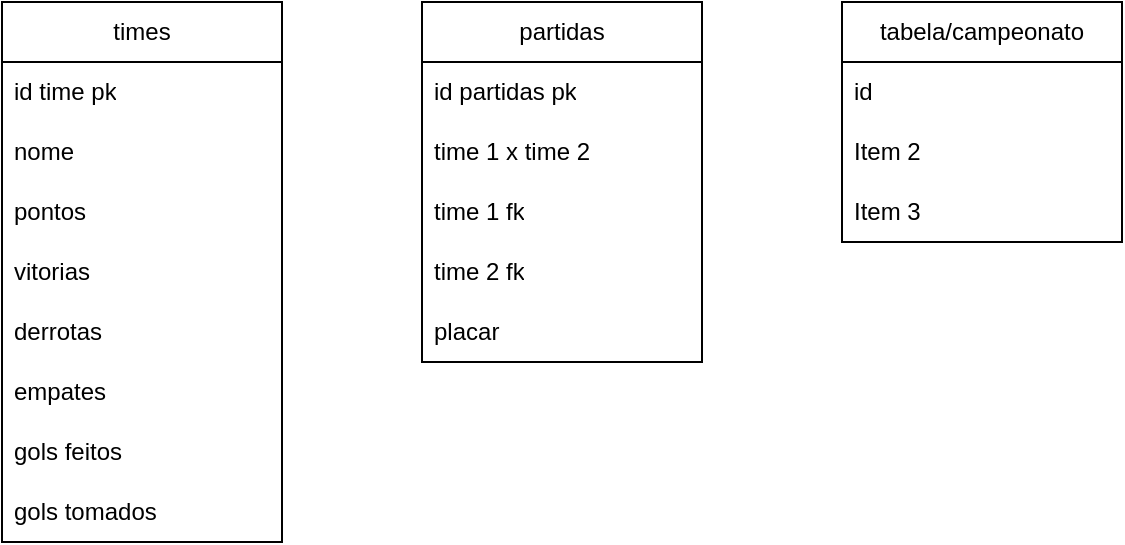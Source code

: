 <mxfile version="21.2.9" type="device">
  <diagram name="Página-1" id="ssvmtktiPDAaD_NnS5Ga">
    <mxGraphModel dx="954" dy="584" grid="1" gridSize="10" guides="1" tooltips="1" connect="1" arrows="1" fold="1" page="1" pageScale="1" pageWidth="827" pageHeight="1169" math="0" shadow="0">
      <root>
        <mxCell id="0" />
        <mxCell id="1" parent="0" />
        <mxCell id="tIK8AtKh1MUFHJinKN8w-1" value="times" style="swimlane;fontStyle=0;childLayout=stackLayout;horizontal=1;startSize=30;horizontalStack=0;resizeParent=1;resizeParentMax=0;resizeLast=0;collapsible=1;marginBottom=0;whiteSpace=wrap;html=1;" parent="1" vertex="1">
          <mxGeometry x="120" y="190" width="140" height="270" as="geometry" />
        </mxCell>
        <mxCell id="tIK8AtKh1MUFHJinKN8w-2" value="id time pk" style="text;strokeColor=none;fillColor=none;align=left;verticalAlign=middle;spacingLeft=4;spacingRight=4;overflow=hidden;points=[[0,0.5],[1,0.5]];portConstraint=eastwest;rotatable=0;whiteSpace=wrap;html=1;" parent="tIK8AtKh1MUFHJinKN8w-1" vertex="1">
          <mxGeometry y="30" width="140" height="30" as="geometry" />
        </mxCell>
        <mxCell id="tIK8AtKh1MUFHJinKN8w-3" value="nome" style="text;strokeColor=none;fillColor=none;align=left;verticalAlign=middle;spacingLeft=4;spacingRight=4;overflow=hidden;points=[[0,0.5],[1,0.5]];portConstraint=eastwest;rotatable=0;whiteSpace=wrap;html=1;" parent="tIK8AtKh1MUFHJinKN8w-1" vertex="1">
          <mxGeometry y="60" width="140" height="30" as="geometry" />
        </mxCell>
        <mxCell id="piBWHa5pE7v6hUhncfCn-6" value="pontos" style="text;strokeColor=none;fillColor=none;align=left;verticalAlign=middle;spacingLeft=4;spacingRight=4;overflow=hidden;points=[[0,0.5],[1,0.5]];portConstraint=eastwest;rotatable=0;whiteSpace=wrap;html=1;" vertex="1" parent="tIK8AtKh1MUFHJinKN8w-1">
          <mxGeometry y="90" width="140" height="30" as="geometry" />
        </mxCell>
        <mxCell id="piBWHa5pE7v6hUhncfCn-1" value="vitorias" style="text;strokeColor=none;fillColor=none;align=left;verticalAlign=middle;spacingLeft=4;spacingRight=4;overflow=hidden;points=[[0,0.5],[1,0.5]];portConstraint=eastwest;rotatable=0;whiteSpace=wrap;html=1;" vertex="1" parent="tIK8AtKh1MUFHJinKN8w-1">
          <mxGeometry y="120" width="140" height="30" as="geometry" />
        </mxCell>
        <mxCell id="piBWHa5pE7v6hUhncfCn-2" value="derrotas" style="text;strokeColor=none;fillColor=none;align=left;verticalAlign=middle;spacingLeft=4;spacingRight=4;overflow=hidden;points=[[0,0.5],[1,0.5]];portConstraint=eastwest;rotatable=0;whiteSpace=wrap;html=1;" vertex="1" parent="tIK8AtKh1MUFHJinKN8w-1">
          <mxGeometry y="150" width="140" height="30" as="geometry" />
        </mxCell>
        <mxCell id="piBWHa5pE7v6hUhncfCn-4" value="empates" style="text;strokeColor=none;fillColor=none;align=left;verticalAlign=middle;spacingLeft=4;spacingRight=4;overflow=hidden;points=[[0,0.5],[1,0.5]];portConstraint=eastwest;rotatable=0;whiteSpace=wrap;html=1;" vertex="1" parent="tIK8AtKh1MUFHJinKN8w-1">
          <mxGeometry y="180" width="140" height="30" as="geometry" />
        </mxCell>
        <mxCell id="piBWHa5pE7v6hUhncfCn-3" value="gols feitos" style="text;strokeColor=none;fillColor=none;align=left;verticalAlign=middle;spacingLeft=4;spacingRight=4;overflow=hidden;points=[[0,0.5],[1,0.5]];portConstraint=eastwest;rotatable=0;whiteSpace=wrap;html=1;" vertex="1" parent="tIK8AtKh1MUFHJinKN8w-1">
          <mxGeometry y="210" width="140" height="30" as="geometry" />
        </mxCell>
        <mxCell id="tIK8AtKh1MUFHJinKN8w-4" value="gols tomados" style="text;strokeColor=none;fillColor=none;align=left;verticalAlign=middle;spacingLeft=4;spacingRight=4;overflow=hidden;points=[[0,0.5],[1,0.5]];portConstraint=eastwest;rotatable=0;whiteSpace=wrap;html=1;" parent="tIK8AtKh1MUFHJinKN8w-1" vertex="1">
          <mxGeometry y="240" width="140" height="30" as="geometry" />
        </mxCell>
        <mxCell id="tIK8AtKh1MUFHJinKN8w-5" value="partidas" style="swimlane;fontStyle=0;childLayout=stackLayout;horizontal=1;startSize=30;horizontalStack=0;resizeParent=1;resizeParentMax=0;resizeLast=0;collapsible=1;marginBottom=0;whiteSpace=wrap;html=1;" parent="1" vertex="1">
          <mxGeometry x="330" y="190" width="140" height="180" as="geometry" />
        </mxCell>
        <mxCell id="tIK8AtKh1MUFHJinKN8w-6" value="id partidas pk" style="text;strokeColor=none;fillColor=none;align=left;verticalAlign=middle;spacingLeft=4;spacingRight=4;overflow=hidden;points=[[0,0.5],[1,0.5]];portConstraint=eastwest;rotatable=0;whiteSpace=wrap;html=1;" parent="tIK8AtKh1MUFHJinKN8w-5" vertex="1">
          <mxGeometry y="30" width="140" height="30" as="geometry" />
        </mxCell>
        <mxCell id="piBWHa5pE7v6hUhncfCn-10" value="time 1 x time 2" style="text;strokeColor=none;fillColor=none;align=left;verticalAlign=middle;spacingLeft=4;spacingRight=4;overflow=hidden;points=[[0,0.5],[1,0.5]];portConstraint=eastwest;rotatable=0;whiteSpace=wrap;html=1;" vertex="1" parent="tIK8AtKh1MUFHJinKN8w-5">
          <mxGeometry y="60" width="140" height="30" as="geometry" />
        </mxCell>
        <mxCell id="tIK8AtKh1MUFHJinKN8w-7" value="time 1 fk" style="text;strokeColor=none;fillColor=none;align=left;verticalAlign=middle;spacingLeft=4;spacingRight=4;overflow=hidden;points=[[0,0.5],[1,0.5]];portConstraint=eastwest;rotatable=0;whiteSpace=wrap;html=1;" parent="tIK8AtKh1MUFHJinKN8w-5" vertex="1">
          <mxGeometry y="90" width="140" height="30" as="geometry" />
        </mxCell>
        <mxCell id="piBWHa5pE7v6hUhncfCn-7" value="time 2 fk" style="text;strokeColor=none;fillColor=none;align=left;verticalAlign=middle;spacingLeft=4;spacingRight=4;overflow=hidden;points=[[0,0.5],[1,0.5]];portConstraint=eastwest;rotatable=0;whiteSpace=wrap;html=1;" vertex="1" parent="tIK8AtKh1MUFHJinKN8w-5">
          <mxGeometry y="120" width="140" height="30" as="geometry" />
        </mxCell>
        <mxCell id="piBWHa5pE7v6hUhncfCn-8" value="placar" style="text;strokeColor=none;fillColor=none;align=left;verticalAlign=middle;spacingLeft=4;spacingRight=4;overflow=hidden;points=[[0,0.5],[1,0.5]];portConstraint=eastwest;rotatable=0;whiteSpace=wrap;html=1;" vertex="1" parent="tIK8AtKh1MUFHJinKN8w-5">
          <mxGeometry y="150" width="140" height="30" as="geometry" />
        </mxCell>
        <mxCell id="tIK8AtKh1MUFHJinKN8w-9" value="tabela/campeonato" style="swimlane;fontStyle=0;childLayout=stackLayout;horizontal=1;startSize=30;horizontalStack=0;resizeParent=1;resizeParentMax=0;resizeLast=0;collapsible=1;marginBottom=0;whiteSpace=wrap;html=1;" parent="1" vertex="1">
          <mxGeometry x="540" y="190" width="140" height="120" as="geometry" />
        </mxCell>
        <mxCell id="tIK8AtKh1MUFHJinKN8w-10" value="id&amp;nbsp;" style="text;strokeColor=none;fillColor=none;align=left;verticalAlign=middle;spacingLeft=4;spacingRight=4;overflow=hidden;points=[[0,0.5],[1,0.5]];portConstraint=eastwest;rotatable=0;whiteSpace=wrap;html=1;" parent="tIK8AtKh1MUFHJinKN8w-9" vertex="1">
          <mxGeometry y="30" width="140" height="30" as="geometry" />
        </mxCell>
        <mxCell id="tIK8AtKh1MUFHJinKN8w-11" value="Item 2" style="text;strokeColor=none;fillColor=none;align=left;verticalAlign=middle;spacingLeft=4;spacingRight=4;overflow=hidden;points=[[0,0.5],[1,0.5]];portConstraint=eastwest;rotatable=0;whiteSpace=wrap;html=1;" parent="tIK8AtKh1MUFHJinKN8w-9" vertex="1">
          <mxGeometry y="60" width="140" height="30" as="geometry" />
        </mxCell>
        <mxCell id="tIK8AtKh1MUFHJinKN8w-12" value="Item 3" style="text;strokeColor=none;fillColor=none;align=left;verticalAlign=middle;spacingLeft=4;spacingRight=4;overflow=hidden;points=[[0,0.5],[1,0.5]];portConstraint=eastwest;rotatable=0;whiteSpace=wrap;html=1;" parent="tIK8AtKh1MUFHJinKN8w-9" vertex="1">
          <mxGeometry y="90" width="140" height="30" as="geometry" />
        </mxCell>
      </root>
    </mxGraphModel>
  </diagram>
</mxfile>
